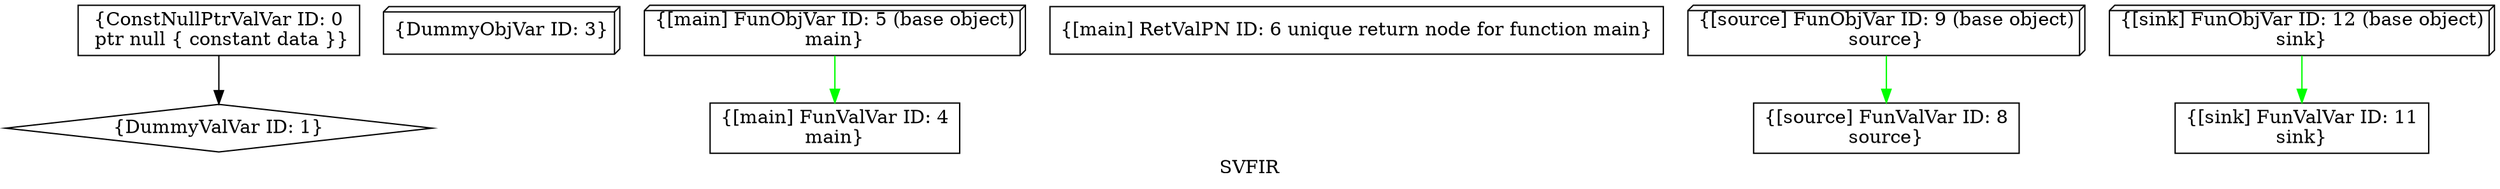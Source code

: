 digraph "SVFIR" {
	label="SVFIR";

	Node0xaaaadb860230 [shape=record,shape=box,label="{ConstNullPtrValVar ID: 0\n ptr null \{ constant data \}}"];
	Node0xaaaadb860230 -> Node0xaaaadb81b530[color=black];
	Node0xaaaadb81b530 [shape=record,shape=diamond,label="{DummyValVar ID: 1}"];
	Node0xaaaadb80e000 [shape=record,shape=box3d,label="{DummyObjVar ID: 3}"];
	Node0xaaaadb83cd80 [shape=record,shape=box,label="{[main] FunValVar ID: 4\nmain}"];
	Node0xaaaadb836180 [shape=record,shape=box3d,label="{[main] FunObjVar ID: 5 (base object)\nmain}"];
	Node0xaaaadb836180 -> Node0xaaaadb83cd80[color=green];
	Node0xaaaadb866980 [shape=record,shape=box,label="{[main] RetValPN ID: 6 unique return node for function main}"];
	Node0xaaaadb860400 [shape=record,shape=box,label="{[source] FunValVar ID: 8\nsource}"];
	Node0xaaaadb852620 [shape=record,shape=box3d,label="{[source] FunObjVar ID: 9 (base object)\nsource}"];
	Node0xaaaadb852620 -> Node0xaaaadb860400[color=green];
	Node0xaaaadb7ffe40 [shape=record,shape=box,label="{[sink] FunValVar ID: 11\nsink}"];
	Node0xaaaadb852a30 [shape=record,shape=box3d,label="{[sink] FunObjVar ID: 12 (base object)\nsink}"];
	Node0xaaaadb852a30 -> Node0xaaaadb7ffe40[color=green];
}
